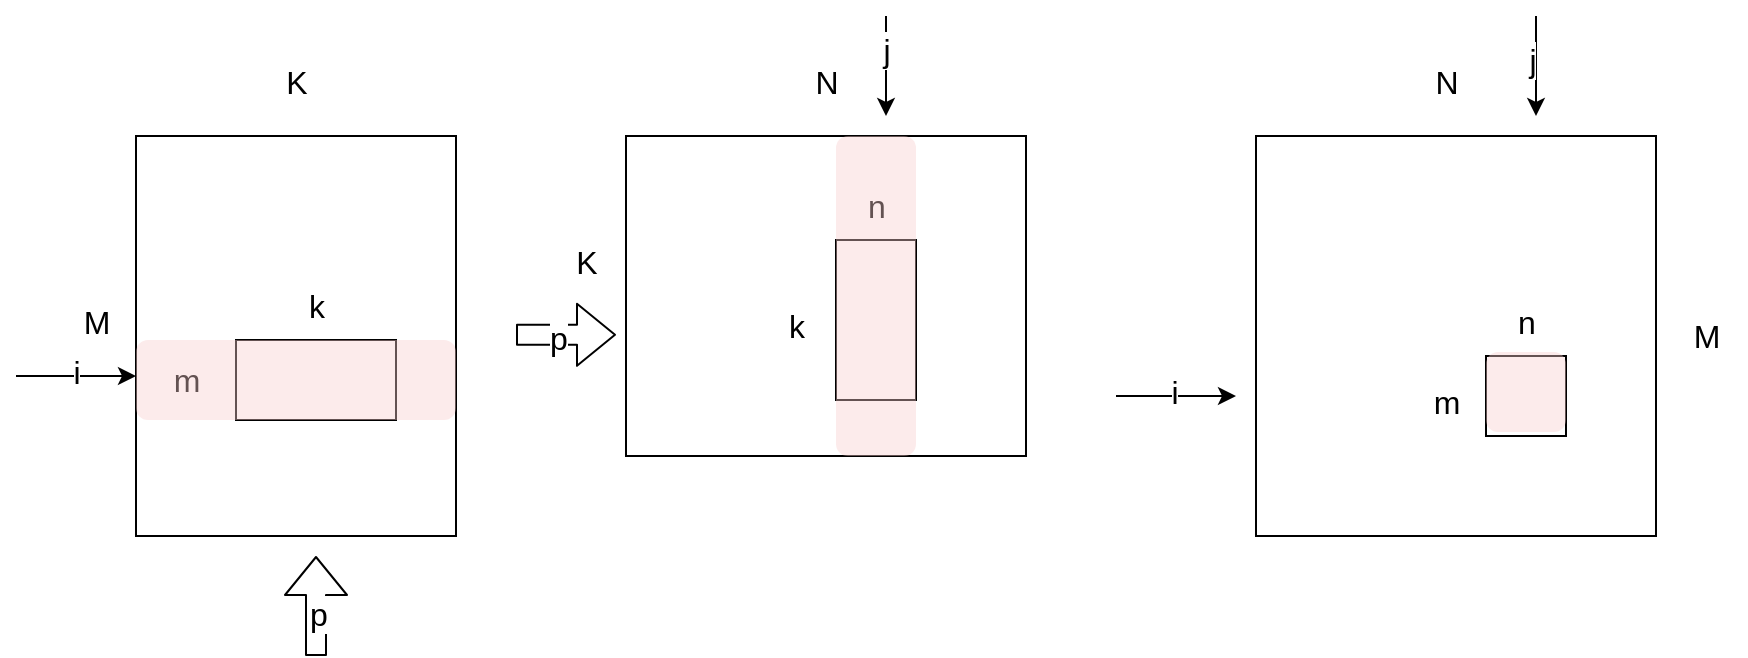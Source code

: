 <mxfile scale="4" border="0">
    <diagram id="yRY-jXvrUdSIVzEmvPLI" name="ページ1">
        <mxGraphModel dx="899" dy="690" grid="1" gridSize="10" guides="1" tooltips="1" connect="1" arrows="1" fold="1" page="1" pageScale="1" pageWidth="1654" pageHeight="1169" background="#ffffff" math="0" shadow="0">
            <root>
                <mxCell id="0"/>
                <mxCell id="1" parent="0"/>
                <mxCell id="2" value="" style="rounded=0;whiteSpace=wrap;html=1;" vertex="1" parent="1">
                    <mxGeometry x="80" y="80" width="160" height="200" as="geometry"/>
                </mxCell>
                <mxCell id="3" value="" style="rounded=0;whiteSpace=wrap;html=1;" vertex="1" parent="1">
                    <mxGeometry x="325" y="80" width="200" height="160" as="geometry"/>
                </mxCell>
                <mxCell id="4" value="" style="rounded=0;whiteSpace=wrap;html=1;" vertex="1" parent="1">
                    <mxGeometry x="640" y="80" width="200" height="200" as="geometry"/>
                </mxCell>
                <mxCell id="14" value="M" style="text;html=1;align=center;verticalAlign=middle;resizable=0;points=[];autosize=1;strokeColor=none;fillColor=none;fontSize=16;" vertex="1" parent="1">
                    <mxGeometry x="40" y="158" width="40" height="30" as="geometry"/>
                </mxCell>
                <mxCell id="15" value="K" style="text;html=1;align=center;verticalAlign=middle;resizable=0;points=[];autosize=1;strokeColor=none;fillColor=none;fontSize=16;" vertex="1" parent="1">
                    <mxGeometry x="145" y="38" width="30" height="30" as="geometry"/>
                </mxCell>
                <mxCell id="16" value="K" style="text;html=1;align=center;verticalAlign=middle;resizable=0;points=[];autosize=1;strokeColor=none;fillColor=none;fontSize=16;" vertex="1" parent="1">
                    <mxGeometry x="290" y="128" width="30" height="30" as="geometry"/>
                </mxCell>
                <mxCell id="17" value="N" style="text;html=1;align=center;verticalAlign=middle;resizable=0;points=[];autosize=1;strokeColor=none;fillColor=none;fontSize=16;" vertex="1" parent="1">
                    <mxGeometry x="405" y="38" width="40" height="30" as="geometry"/>
                </mxCell>
                <mxCell id="18" value="N" style="text;html=1;align=center;verticalAlign=middle;resizable=0;points=[];autosize=1;strokeColor=none;fillColor=none;fontSize=16;" vertex="1" parent="1">
                    <mxGeometry x="715" y="38" width="40" height="30" as="geometry"/>
                </mxCell>
                <mxCell id="19" value="M" style="text;html=1;align=center;verticalAlign=middle;resizable=0;points=[];autosize=1;strokeColor=none;fillColor=none;fontSize=16;" vertex="1" parent="1">
                    <mxGeometry x="845" y="165" width="40" height="30" as="geometry"/>
                </mxCell>
                <mxCell id="20" value="" style="group" vertex="1" connectable="0" parent="1">
                    <mxGeometry x="720" y="158" width="80" height="72" as="geometry"/>
                </mxCell>
                <mxCell id="7" value="" style="rounded=0;whiteSpace=wrap;html=1;" vertex="1" parent="20">
                    <mxGeometry x="35" y="32" width="40" height="40" as="geometry"/>
                </mxCell>
                <mxCell id="12" value="m" style="text;html=1;align=center;verticalAlign=middle;resizable=0;points=[];autosize=1;strokeColor=none;fillColor=none;fontSize=16;" vertex="1" parent="20">
                    <mxGeometry x="-5" y="40" width="40" height="30" as="geometry"/>
                </mxCell>
                <mxCell id="13" value="n" style="text;html=1;align=center;verticalAlign=middle;resizable=0;points=[];autosize=1;strokeColor=none;fillColor=none;fontSize=16;" vertex="1" parent="20">
                    <mxGeometry x="40" width="30" height="30" as="geometry"/>
                </mxCell>
                <mxCell id="45" value="" style="rounded=1;whiteSpace=wrap;html=1;fillColor=#f8cecc;strokeColor=none;opacity=40;rotation=-90;" vertex="1" parent="20">
                    <mxGeometry x="35" y="30" width="40" height="40" as="geometry"/>
                </mxCell>
                <mxCell id="21" value="" style="group" vertex="1" connectable="0" parent="1">
                    <mxGeometry x="395" y="100" width="135" height="112" as="geometry"/>
                </mxCell>
                <mxCell id="6" value="" style="rounded=0;whiteSpace=wrap;html=1;" vertex="1" parent="21">
                    <mxGeometry x="35" y="32" width="40" height="80" as="geometry"/>
                </mxCell>
                <mxCell id="10" value="k" style="text;html=1;align=center;verticalAlign=middle;resizable=0;points=[];autosize=1;strokeColor=none;fillColor=none;fontSize=16;" vertex="1" parent="21">
                    <mxGeometry y="60" width="30" height="30" as="geometry"/>
                </mxCell>
                <mxCell id="11" value="n" style="text;html=1;align=center;verticalAlign=middle;resizable=0;points=[];autosize=1;strokeColor=none;fillColor=none;fontSize=16;" vertex="1" parent="21">
                    <mxGeometry x="40" width="30" height="30" as="geometry"/>
                </mxCell>
                <mxCell id="44" value="" style="rounded=1;whiteSpace=wrap;html=1;fillColor=#f8cecc;strokeColor=none;opacity=40;rotation=-90;" vertex="1" parent="21">
                    <mxGeometry x="-25" y="40" width="160" height="40" as="geometry"/>
                </mxCell>
                <mxCell id="22" value="" style="group" vertex="1" connectable="0" parent="1">
                    <mxGeometry x="90" y="150" width="150" height="90" as="geometry"/>
                </mxCell>
                <mxCell id="5" value="" style="rounded=0;whiteSpace=wrap;html=1;" vertex="1" parent="22">
                    <mxGeometry x="40" y="32" width="80" height="40" as="geometry"/>
                </mxCell>
                <mxCell id="8" value="&lt;font style=&quot;font-size: 16px;&quot;&gt;m&lt;/font&gt;" style="text;html=1;align=center;verticalAlign=middle;resizable=0;points=[];autosize=1;strokeColor=none;fillColor=none;" vertex="1" parent="22">
                    <mxGeometry x="-5" y="37" width="40" height="30" as="geometry"/>
                </mxCell>
                <mxCell id="9" value="k" style="text;html=1;align=center;verticalAlign=middle;resizable=0;points=[];autosize=1;strokeColor=none;fillColor=none;fontSize=16;" vertex="1" parent="22">
                    <mxGeometry x="65" width="30" height="30" as="geometry"/>
                </mxCell>
                <mxCell id="38" value="" style="rounded=1;whiteSpace=wrap;html=1;fillColor=#f8cecc;strokeColor=none;opacity=40;" vertex="1" parent="22">
                    <mxGeometry x="-10" y="32" width="160" height="40" as="geometry"/>
                </mxCell>
                <mxCell id="23" value="" style="endArrow=classic;html=1;" edge="1" parent="1">
                    <mxGeometry width="50" height="50" relative="1" as="geometry">
                        <mxPoint x="20" y="200" as="sourcePoint"/>
                        <mxPoint x="80" y="200" as="targetPoint"/>
                    </mxGeometry>
                </mxCell>
                <mxCell id="24" value="i" style="edgeLabel;html=1;align=center;verticalAlign=middle;resizable=0;points=[];fontSize=16;" vertex="1" connectable="0" parent="23">
                    <mxGeometry x="-0.056" y="2" relative="1" as="geometry">
                        <mxPoint x="1" as="offset"/>
                    </mxGeometry>
                </mxCell>
                <mxCell id="25" value="" style="endArrow=classic;html=1;" edge="1" parent="1">
                    <mxGeometry width="50" height="50" relative="1" as="geometry">
                        <mxPoint x="455" y="20" as="sourcePoint"/>
                        <mxPoint x="455" y="70" as="targetPoint"/>
                    </mxGeometry>
                </mxCell>
                <mxCell id="26" value="j" style="edgeLabel;html=1;align=center;verticalAlign=middle;resizable=0;points=[];fontSize=16;" vertex="1" connectable="0" parent="25">
                    <mxGeometry x="-0.32" relative="1" as="geometry">
                        <mxPoint as="offset"/>
                    </mxGeometry>
                </mxCell>
                <mxCell id="27" value="" style="endArrow=classic;html=1;" edge="1" parent="1">
                    <mxGeometry width="50" height="50" relative="1" as="geometry">
                        <mxPoint x="780" y="20" as="sourcePoint"/>
                        <mxPoint x="780" y="70" as="targetPoint"/>
                    </mxGeometry>
                </mxCell>
                <mxCell id="29" value="j" style="edgeLabel;html=1;align=center;verticalAlign=middle;resizable=0;points=[];fontSize=16;" vertex="1" connectable="0" parent="27">
                    <mxGeometry x="-0.24" y="-2" relative="1" as="geometry">
                        <mxPoint y="3" as="offset"/>
                    </mxGeometry>
                </mxCell>
                <mxCell id="30" value="" style="endArrow=classic;html=1;" edge="1" parent="1">
                    <mxGeometry width="50" height="50" relative="1" as="geometry">
                        <mxPoint x="570" y="210" as="sourcePoint"/>
                        <mxPoint x="630" y="210" as="targetPoint"/>
                    </mxGeometry>
                </mxCell>
                <mxCell id="31" value="i" style="edgeLabel;html=1;align=center;verticalAlign=middle;resizable=0;points=[];fontSize=16;" vertex="1" connectable="0" parent="30">
                    <mxGeometry x="-0.053" y="2" relative="1" as="geometry">
                        <mxPoint as="offset"/>
                    </mxGeometry>
                </mxCell>
                <mxCell id="32" value="" style="shape=flexArrow;endArrow=classic;html=1;" edge="1" parent="1">
                    <mxGeometry width="50" height="50" relative="1" as="geometry">
                        <mxPoint x="170" y="340" as="sourcePoint"/>
                        <mxPoint x="170" y="290" as="targetPoint"/>
                    </mxGeometry>
                </mxCell>
                <mxCell id="33" value="p" style="edgeLabel;html=1;align=center;verticalAlign=middle;resizable=0;points=[];fontSize=16;" vertex="1" connectable="0" parent="32">
                    <mxGeometry x="-0.159" y="-1" relative="1" as="geometry">
                        <mxPoint as="offset"/>
                    </mxGeometry>
                </mxCell>
                <mxCell id="34" value="" style="shape=flexArrow;endArrow=classic;html=1;" edge="1" parent="1">
                    <mxGeometry width="50" height="50" relative="1" as="geometry">
                        <mxPoint x="270" y="179.41" as="sourcePoint"/>
                        <mxPoint x="320" y="179.41" as="targetPoint"/>
                    </mxGeometry>
                </mxCell>
                <mxCell id="35" value="p" style="edgeLabel;html=1;align=center;verticalAlign=middle;resizable=0;points=[];fontSize=16;" vertex="1" connectable="0" parent="34">
                    <mxGeometry x="-0.159" y="-1" relative="1" as="geometry">
                        <mxPoint as="offset"/>
                    </mxGeometry>
                </mxCell>
            </root>
        </mxGraphModel>
    </diagram>
    <diagram id="abpYRgqVfv7z2CPUl8jz" name="ページ2">
        <mxGraphModel dx="629" dy="483" grid="1" gridSize="10" guides="1" tooltips="1" connect="1" arrows="1" fold="1" page="1" pageScale="1" pageWidth="1654" pageHeight="1169" math="0" shadow="0">
            <root>
                <mxCell id="0"/>
                <mxCell id="1" parent="0"/>
                <mxCell id="n-TYZbgn1Vs00zoOiTLe-1" value="&lt;h1 style=&quot;margin-top: 0px;&quot;&gt;Calculation&lt;/h1&gt;&lt;p&gt;for i in range(M//m):&lt;/p&gt;&lt;p&gt;&lt;span style=&quot;white-space: pre;&quot;&gt;&#x9;&lt;/span&gt;for j in range(N//n):&lt;br&gt;&lt;/p&gt;&lt;p&gt;&lt;span style=&quot;white-space: pre;&quot;&gt;&#x9;&lt;/span&gt;&lt;span style=&quot;white-space: pre;&quot;&gt;&#x9;&lt;/span&gt;for p in range(K//k):&lt;br&gt;&lt;/p&gt;&lt;p&gt;&lt;span style=&quot;white-space: pre;&quot;&gt;&#x9;&lt;/span&gt;&lt;span style=&quot;white-space: pre;&quot;&gt;&#x9;&lt;/span&gt;&lt;span style=&quot;white-space: pre;&quot;&gt;&#x9;&lt;/span&gt;load_matrix_sync(a_frag)&lt;br&gt;&lt;/p&gt;&lt;p&gt;&lt;span style=&quot;white-space: pre;&quot;&gt;&#x9;&lt;/span&gt;&lt;span style=&quot;white-space: pre;&quot;&gt;&#x9;&lt;/span&gt;&lt;span style=&quot;white-space: pre;&quot;&gt;&#x9;&lt;/span&gt;load_matrix_sync(b_frag)&lt;br&gt;&lt;/p&gt;&lt;p&gt;&lt;span style=&quot;white-space: pre;&quot;&gt;&#x9;&lt;/span&gt;&lt;span style=&quot;white-space: pre;&quot;&gt;&#x9;&lt;/span&gt;&lt;span style=&quot;white-space: pre;&quot;&gt;&#x9;&lt;/span&gt;mma_sync(c_frag, a_frag, b_frag, c_frag)&lt;br&gt;&lt;/p&gt;" style="text;html=1;whiteSpace=wrap;overflow=hidden;rounded=0;" vertex="1" parent="1">
                    <mxGeometry x="80" y="110" width="310" height="210" as="geometry"/>
                </mxCell>
            </root>
        </mxGraphModel>
    </diagram>
</mxfile>